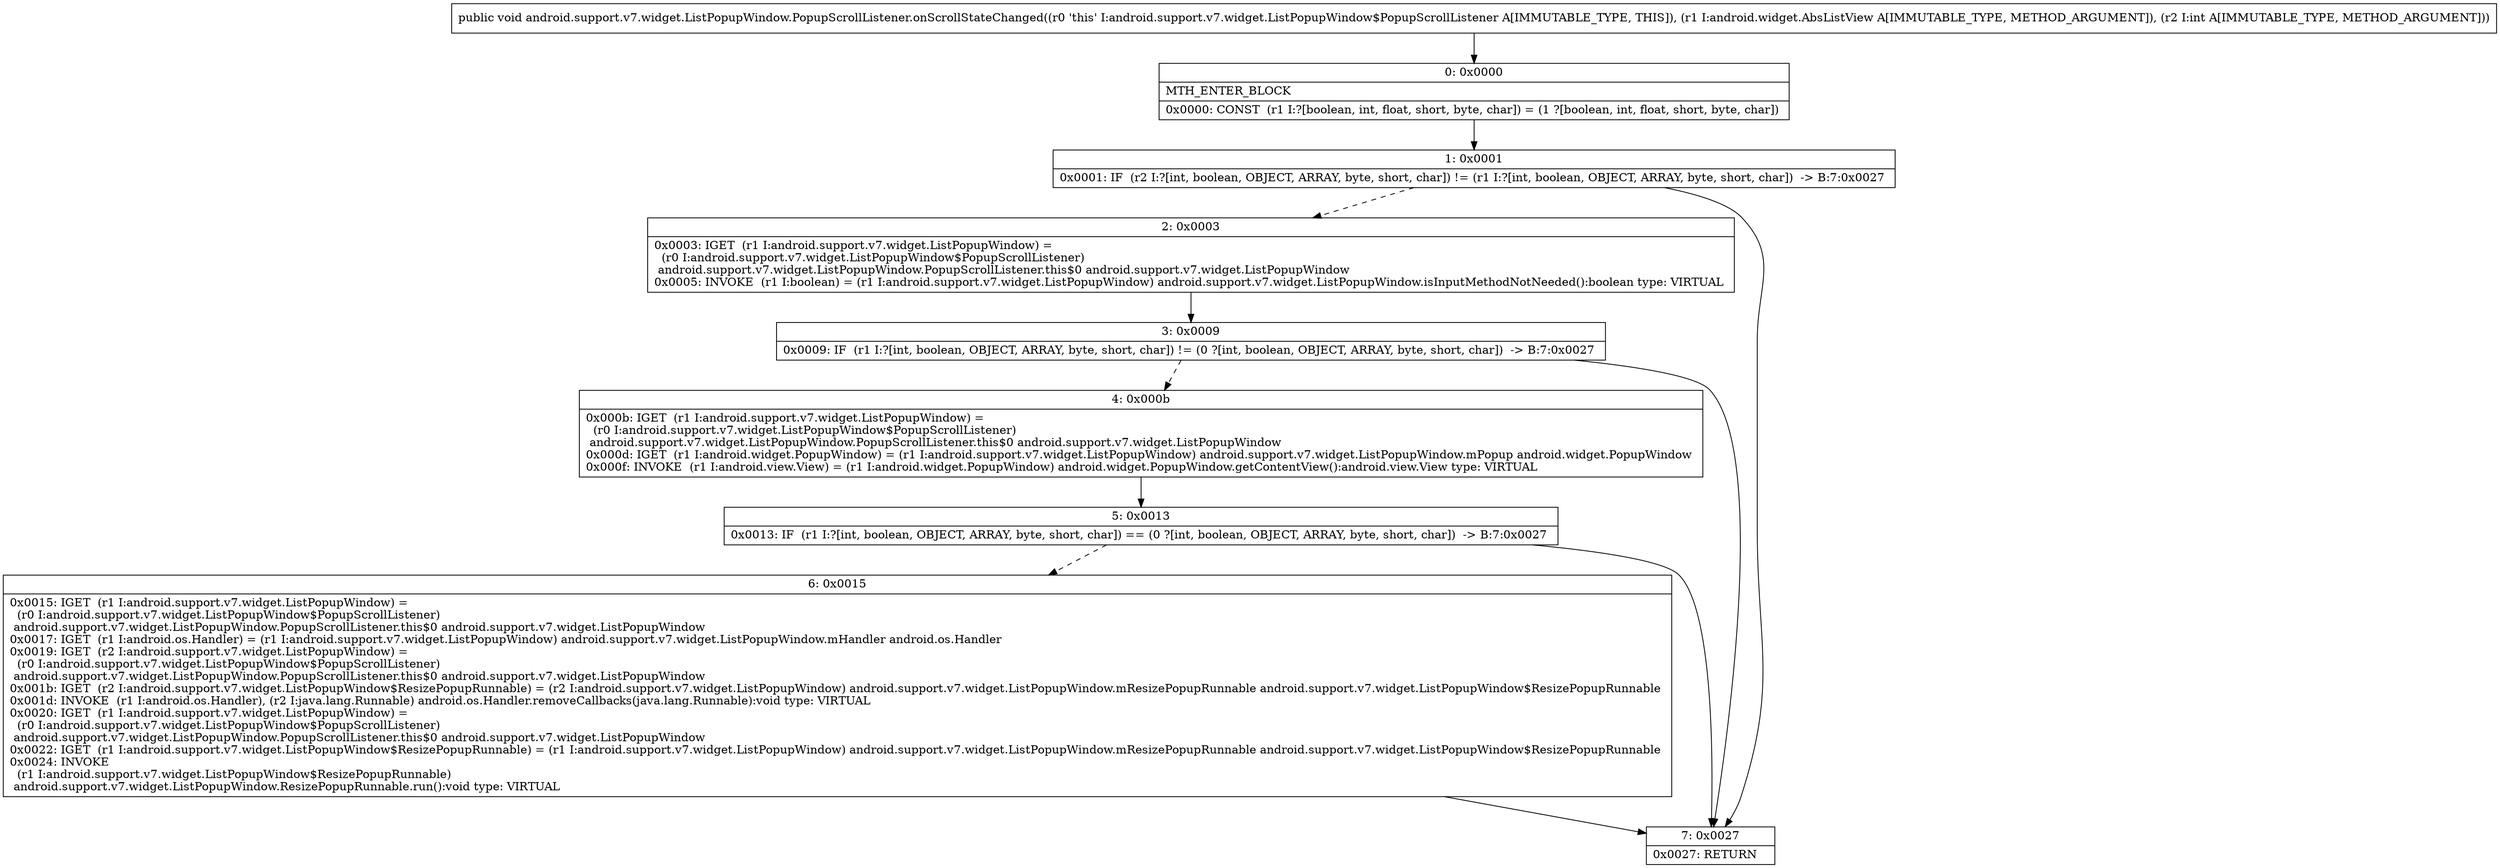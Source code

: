 digraph "CFG forandroid.support.v7.widget.ListPopupWindow.PopupScrollListener.onScrollStateChanged(Landroid\/widget\/AbsListView;I)V" {
Node_0 [shape=record,label="{0\:\ 0x0000|MTH_ENTER_BLOCK\l|0x0000: CONST  (r1 I:?[boolean, int, float, short, byte, char]) = (1 ?[boolean, int, float, short, byte, char]) \l}"];
Node_1 [shape=record,label="{1\:\ 0x0001|0x0001: IF  (r2 I:?[int, boolean, OBJECT, ARRAY, byte, short, char]) != (r1 I:?[int, boolean, OBJECT, ARRAY, byte, short, char])  \-\> B:7:0x0027 \l}"];
Node_2 [shape=record,label="{2\:\ 0x0003|0x0003: IGET  (r1 I:android.support.v7.widget.ListPopupWindow) = \l  (r0 I:android.support.v7.widget.ListPopupWindow$PopupScrollListener)\l android.support.v7.widget.ListPopupWindow.PopupScrollListener.this$0 android.support.v7.widget.ListPopupWindow \l0x0005: INVOKE  (r1 I:boolean) = (r1 I:android.support.v7.widget.ListPopupWindow) android.support.v7.widget.ListPopupWindow.isInputMethodNotNeeded():boolean type: VIRTUAL \l}"];
Node_3 [shape=record,label="{3\:\ 0x0009|0x0009: IF  (r1 I:?[int, boolean, OBJECT, ARRAY, byte, short, char]) != (0 ?[int, boolean, OBJECT, ARRAY, byte, short, char])  \-\> B:7:0x0027 \l}"];
Node_4 [shape=record,label="{4\:\ 0x000b|0x000b: IGET  (r1 I:android.support.v7.widget.ListPopupWindow) = \l  (r0 I:android.support.v7.widget.ListPopupWindow$PopupScrollListener)\l android.support.v7.widget.ListPopupWindow.PopupScrollListener.this$0 android.support.v7.widget.ListPopupWindow \l0x000d: IGET  (r1 I:android.widget.PopupWindow) = (r1 I:android.support.v7.widget.ListPopupWindow) android.support.v7.widget.ListPopupWindow.mPopup android.widget.PopupWindow \l0x000f: INVOKE  (r1 I:android.view.View) = (r1 I:android.widget.PopupWindow) android.widget.PopupWindow.getContentView():android.view.View type: VIRTUAL \l}"];
Node_5 [shape=record,label="{5\:\ 0x0013|0x0013: IF  (r1 I:?[int, boolean, OBJECT, ARRAY, byte, short, char]) == (0 ?[int, boolean, OBJECT, ARRAY, byte, short, char])  \-\> B:7:0x0027 \l}"];
Node_6 [shape=record,label="{6\:\ 0x0015|0x0015: IGET  (r1 I:android.support.v7.widget.ListPopupWindow) = \l  (r0 I:android.support.v7.widget.ListPopupWindow$PopupScrollListener)\l android.support.v7.widget.ListPopupWindow.PopupScrollListener.this$0 android.support.v7.widget.ListPopupWindow \l0x0017: IGET  (r1 I:android.os.Handler) = (r1 I:android.support.v7.widget.ListPopupWindow) android.support.v7.widget.ListPopupWindow.mHandler android.os.Handler \l0x0019: IGET  (r2 I:android.support.v7.widget.ListPopupWindow) = \l  (r0 I:android.support.v7.widget.ListPopupWindow$PopupScrollListener)\l android.support.v7.widget.ListPopupWindow.PopupScrollListener.this$0 android.support.v7.widget.ListPopupWindow \l0x001b: IGET  (r2 I:android.support.v7.widget.ListPopupWindow$ResizePopupRunnable) = (r2 I:android.support.v7.widget.ListPopupWindow) android.support.v7.widget.ListPopupWindow.mResizePopupRunnable android.support.v7.widget.ListPopupWindow$ResizePopupRunnable \l0x001d: INVOKE  (r1 I:android.os.Handler), (r2 I:java.lang.Runnable) android.os.Handler.removeCallbacks(java.lang.Runnable):void type: VIRTUAL \l0x0020: IGET  (r1 I:android.support.v7.widget.ListPopupWindow) = \l  (r0 I:android.support.v7.widget.ListPopupWindow$PopupScrollListener)\l android.support.v7.widget.ListPopupWindow.PopupScrollListener.this$0 android.support.v7.widget.ListPopupWindow \l0x0022: IGET  (r1 I:android.support.v7.widget.ListPopupWindow$ResizePopupRunnable) = (r1 I:android.support.v7.widget.ListPopupWindow) android.support.v7.widget.ListPopupWindow.mResizePopupRunnable android.support.v7.widget.ListPopupWindow$ResizePopupRunnable \l0x0024: INVOKE  \l  (r1 I:android.support.v7.widget.ListPopupWindow$ResizePopupRunnable)\l android.support.v7.widget.ListPopupWindow.ResizePopupRunnable.run():void type: VIRTUAL \l}"];
Node_7 [shape=record,label="{7\:\ 0x0027|0x0027: RETURN   \l}"];
MethodNode[shape=record,label="{public void android.support.v7.widget.ListPopupWindow.PopupScrollListener.onScrollStateChanged((r0 'this' I:android.support.v7.widget.ListPopupWindow$PopupScrollListener A[IMMUTABLE_TYPE, THIS]), (r1 I:android.widget.AbsListView A[IMMUTABLE_TYPE, METHOD_ARGUMENT]), (r2 I:int A[IMMUTABLE_TYPE, METHOD_ARGUMENT])) }"];
MethodNode -> Node_0;
Node_0 -> Node_1;
Node_1 -> Node_2[style=dashed];
Node_1 -> Node_7;
Node_2 -> Node_3;
Node_3 -> Node_4[style=dashed];
Node_3 -> Node_7;
Node_4 -> Node_5;
Node_5 -> Node_6[style=dashed];
Node_5 -> Node_7;
Node_6 -> Node_7;
}


